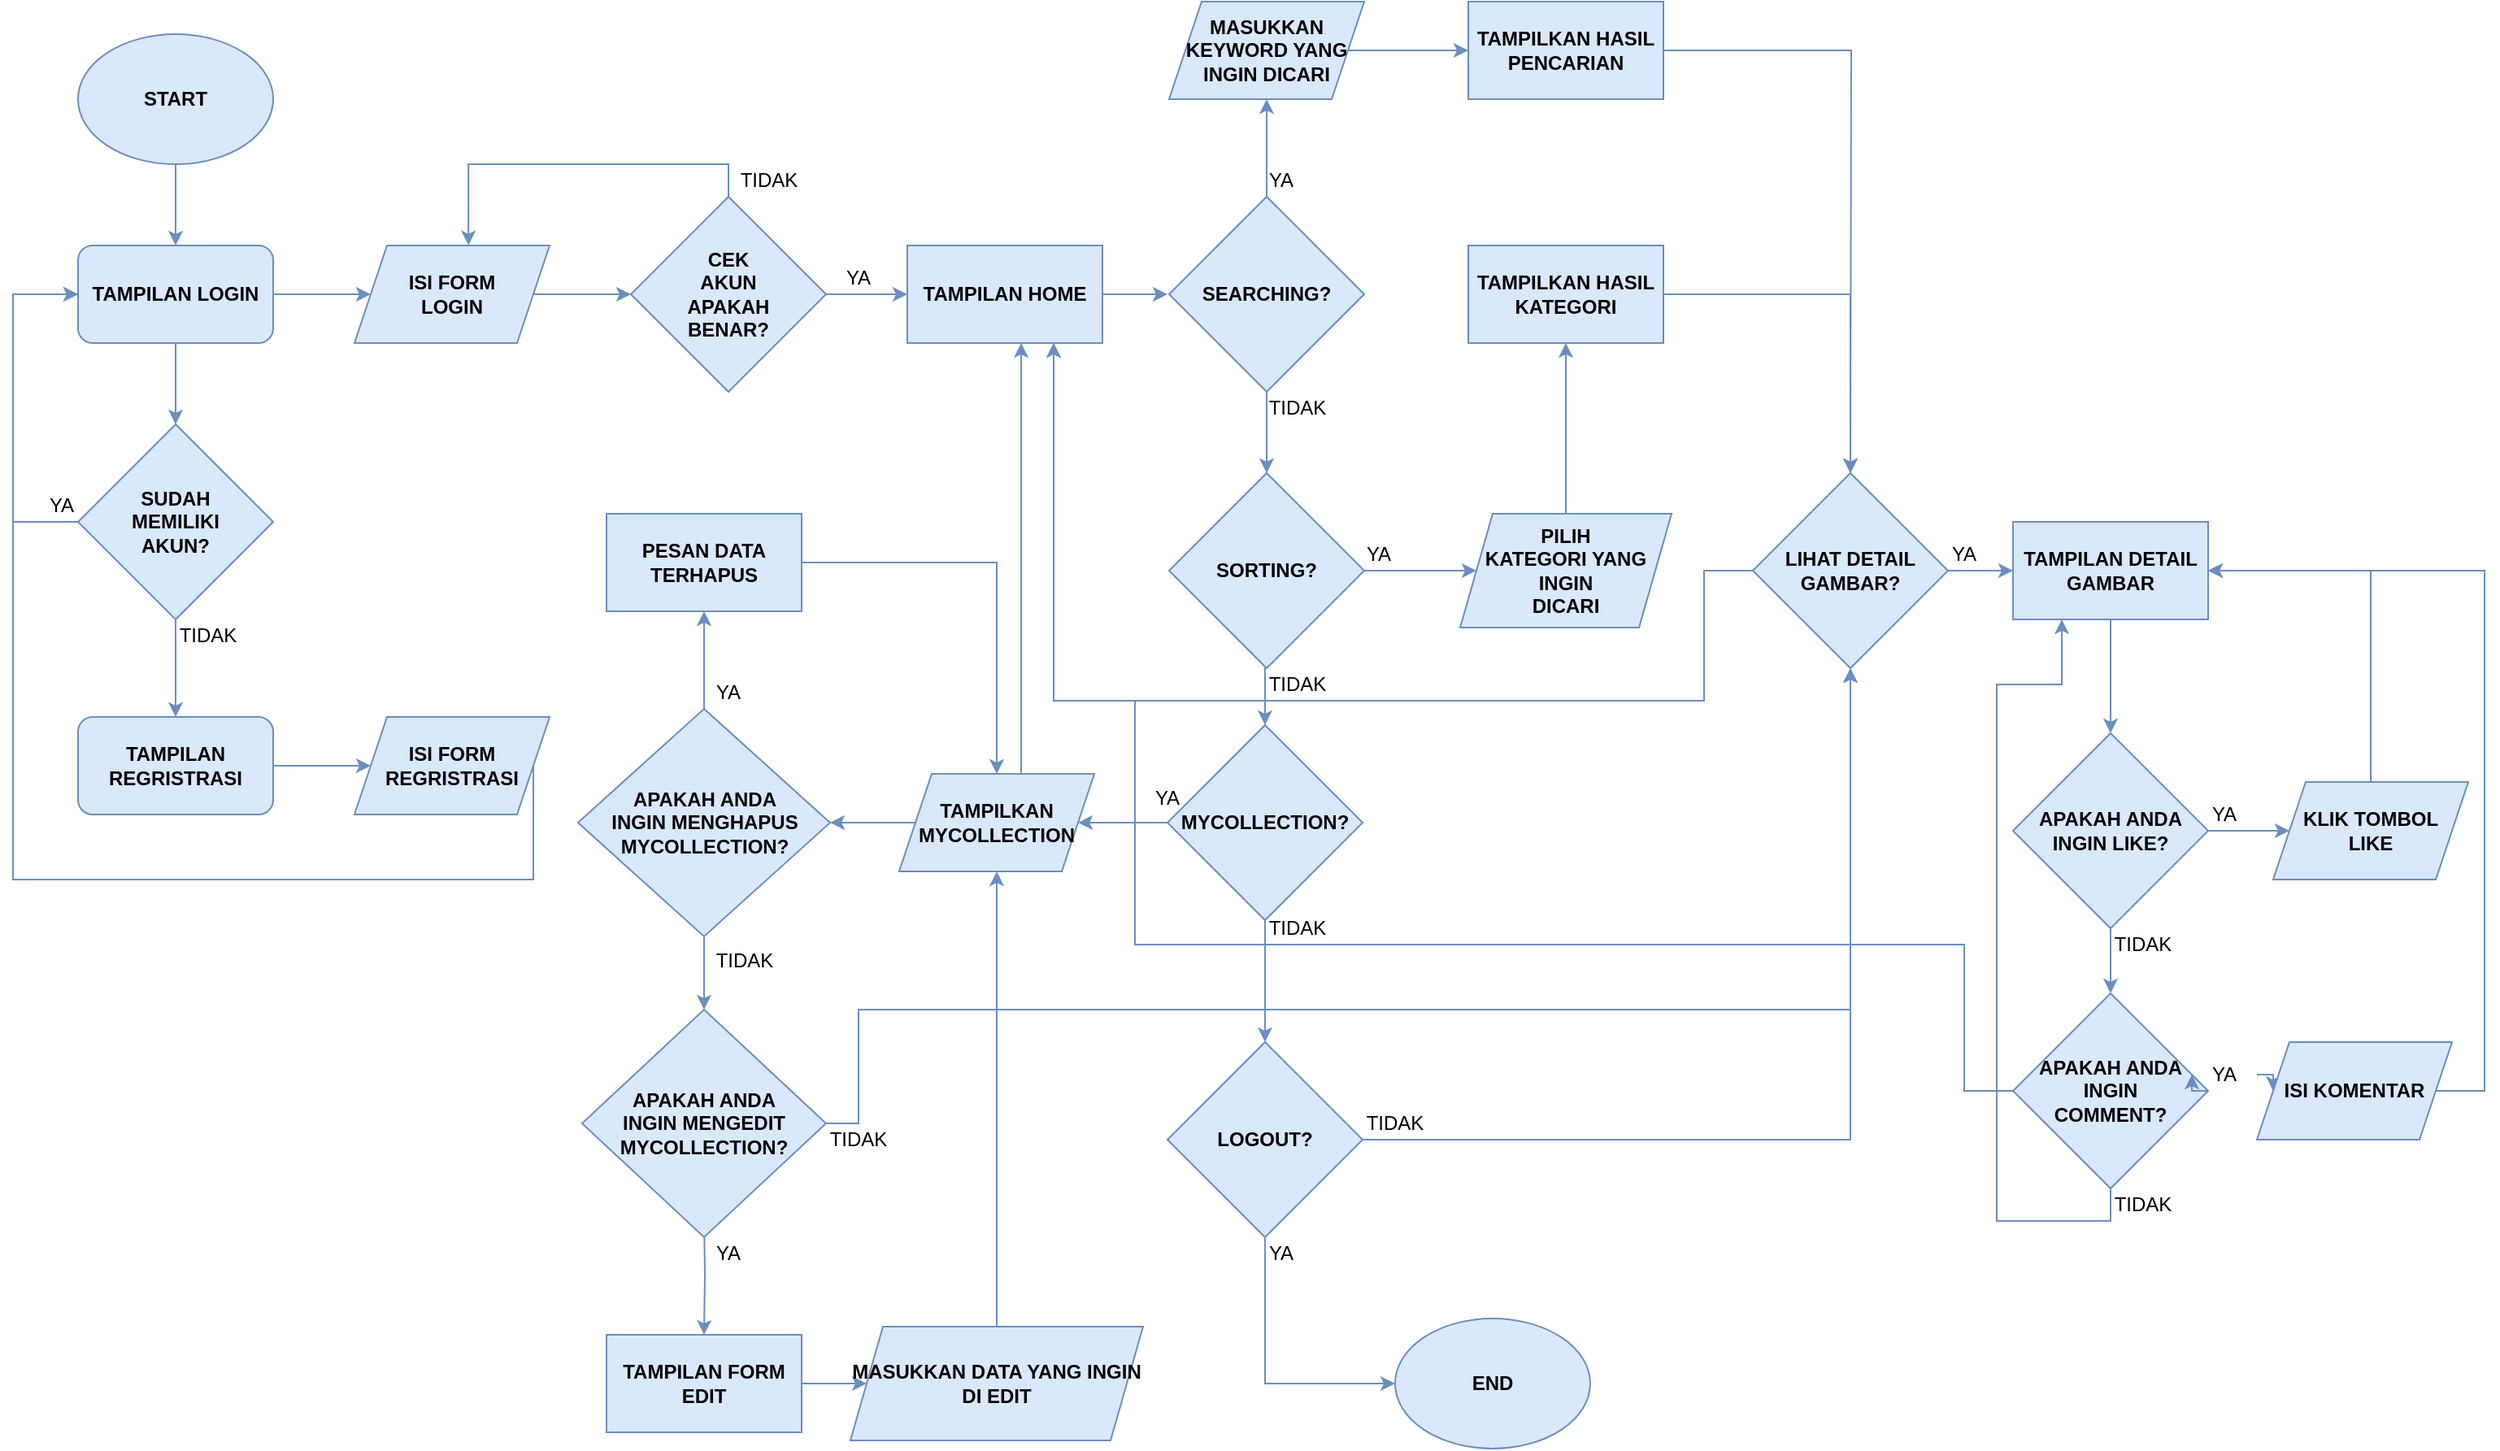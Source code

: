 <mxfile version="13.9.9" type="device"><diagram id="C5RBs43oDa-KdzZeNtuy" name="Page-1"><mxGraphModel dx="1093" dy="1205" grid="1" gridSize="10" guides="1" tooltips="1" connect="1" arrows="1" fold="1" page="1" pageScale="1" pageWidth="827" pageHeight="1169" math="0" shadow="0"><root><mxCell id="WIyWlLk6GJQsqaUBKTNV-0"/><mxCell id="WIyWlLk6GJQsqaUBKTNV-1" parent="WIyWlLk6GJQsqaUBKTNV-0"/><mxCell id="cd82wertYRoma0c0tQgj-6" style="edgeStyle=orthogonalEdgeStyle;rounded=0;orthogonalLoop=1;jettySize=auto;html=1;exitX=0.5;exitY=1;exitDx=0;exitDy=0;entryX=0.5;entryY=0;entryDx=0;entryDy=0;fillColor=#dae8fc;strokeColor=#6c8ebf;" edge="1" parent="WIyWlLk6GJQsqaUBKTNV-1" source="cd82wertYRoma0c0tQgj-0" target="cd82wertYRoma0c0tQgj-1"><mxGeometry relative="1" as="geometry"/></mxCell><mxCell id="cd82wertYRoma0c0tQgj-0" value="&lt;b&gt;&lt;font style=&quot;font-size: 12px&quot;&gt;START&lt;/font&gt;&lt;/b&gt;" style="ellipse;whiteSpace=wrap;html=1;fillColor=#dae8fc;strokeColor=#6c8ebf;" vertex="1" parent="WIyWlLk6GJQsqaUBKTNV-1"><mxGeometry x="940" y="130" width="120" height="80" as="geometry"/></mxCell><mxCell id="cd82wertYRoma0c0tQgj-7" style="edgeStyle=orthogonalEdgeStyle;rounded=0;orthogonalLoop=1;jettySize=auto;html=1;exitX=1;exitY=0.5;exitDx=0;exitDy=0;entryX=0;entryY=0.5;entryDx=0;entryDy=0;fillColor=#dae8fc;strokeColor=#6c8ebf;" edge="1" parent="WIyWlLk6GJQsqaUBKTNV-1" source="cd82wertYRoma0c0tQgj-1" target="cd82wertYRoma0c0tQgj-4"><mxGeometry relative="1" as="geometry"/></mxCell><mxCell id="cd82wertYRoma0c0tQgj-8" style="edgeStyle=orthogonalEdgeStyle;rounded=0;orthogonalLoop=1;jettySize=auto;html=1;exitX=0.5;exitY=1;exitDx=0;exitDy=0;entryX=0.5;entryY=0;entryDx=0;entryDy=0;fillColor=#dae8fc;strokeColor=#6c8ebf;" edge="1" parent="WIyWlLk6GJQsqaUBKTNV-1" source="cd82wertYRoma0c0tQgj-1" target="cd82wertYRoma0c0tQgj-2"><mxGeometry relative="1" as="geometry"/></mxCell><mxCell id="cd82wertYRoma0c0tQgj-1" value="&lt;font style=&quot;font-size: 12px&quot;&gt;&lt;b&gt;TAMPILAN LOGIN&lt;/b&gt;&lt;/font&gt;" style="rounded=1;whiteSpace=wrap;html=1;fillColor=#dae8fc;strokeColor=#6c8ebf;" vertex="1" parent="WIyWlLk6GJQsqaUBKTNV-1"><mxGeometry x="940" y="260" width="120" height="60" as="geometry"/></mxCell><mxCell id="cd82wertYRoma0c0tQgj-10" style="edgeStyle=orthogonalEdgeStyle;rounded=0;orthogonalLoop=1;jettySize=auto;html=1;exitX=0.5;exitY=1;exitDx=0;exitDy=0;entryX=0.5;entryY=0;entryDx=0;entryDy=0;fillColor=#dae8fc;strokeColor=#6c8ebf;" edge="1" parent="WIyWlLk6GJQsqaUBKTNV-1" source="cd82wertYRoma0c0tQgj-2" target="cd82wertYRoma0c0tQgj-3"><mxGeometry relative="1" as="geometry"/></mxCell><mxCell id="cd82wertYRoma0c0tQgj-78" style="edgeStyle=orthogonalEdgeStyle;rounded=0;orthogonalLoop=1;jettySize=auto;html=1;exitX=0;exitY=0.5;exitDx=0;exitDy=0;entryX=0;entryY=0.5;entryDx=0;entryDy=0;fillColor=#dae8fc;strokeColor=#6c8ebf;" edge="1" parent="WIyWlLk6GJQsqaUBKTNV-1" source="cd82wertYRoma0c0tQgj-2" target="cd82wertYRoma0c0tQgj-1"><mxGeometry relative="1" as="geometry"><Array as="points"><mxPoint x="900" y="430"/><mxPoint x="900" y="290"/></Array></mxGeometry></mxCell><mxCell id="cd82wertYRoma0c0tQgj-2" value="&lt;b&gt;&lt;font style=&quot;font-size: 12px&quot;&gt;SUDAH&lt;br&gt;MEMILIKI&lt;br&gt;AKUN?&lt;/font&gt;&lt;/b&gt;" style="rhombus;whiteSpace=wrap;html=1;fillColor=#dae8fc;strokeColor=#6c8ebf;" vertex="1" parent="WIyWlLk6GJQsqaUBKTNV-1"><mxGeometry x="940" y="370" width="120" height="120" as="geometry"/></mxCell><mxCell id="cd82wertYRoma0c0tQgj-12" style="edgeStyle=orthogonalEdgeStyle;rounded=0;orthogonalLoop=1;jettySize=auto;html=1;exitX=1;exitY=0.5;exitDx=0;exitDy=0;entryX=0;entryY=0.5;entryDx=0;entryDy=0;fillColor=#dae8fc;strokeColor=#6c8ebf;" edge="1" parent="WIyWlLk6GJQsqaUBKTNV-1" source="cd82wertYRoma0c0tQgj-3" target="cd82wertYRoma0c0tQgj-5"><mxGeometry relative="1" as="geometry"/></mxCell><mxCell id="cd82wertYRoma0c0tQgj-3" value="&lt;b&gt;TAMPILAN REGRISTRASI&lt;/b&gt;" style="rounded=1;whiteSpace=wrap;html=1;fillColor=#dae8fc;strokeColor=#6c8ebf;" vertex="1" parent="WIyWlLk6GJQsqaUBKTNV-1"><mxGeometry x="940" y="550" width="120" height="60" as="geometry"/></mxCell><mxCell id="cd82wertYRoma0c0tQgj-19" style="edgeStyle=orthogonalEdgeStyle;rounded=0;orthogonalLoop=1;jettySize=auto;html=1;exitX=1;exitY=0.5;exitDx=0;exitDy=0;entryX=0;entryY=0.5;entryDx=0;entryDy=0;fillColor=#dae8fc;strokeColor=#6c8ebf;" edge="1" parent="WIyWlLk6GJQsqaUBKTNV-1" source="cd82wertYRoma0c0tQgj-4" target="cd82wertYRoma0c0tQgj-18"><mxGeometry relative="1" as="geometry"/></mxCell><mxCell id="cd82wertYRoma0c0tQgj-4" value="&lt;b&gt;ISI FORM &lt;br&gt;LOGIN&lt;/b&gt;" style="shape=parallelogram;perimeter=parallelogramPerimeter;whiteSpace=wrap;html=1;fixedSize=1;fillColor=#dae8fc;strokeColor=#6c8ebf;" vertex="1" parent="WIyWlLk6GJQsqaUBKTNV-1"><mxGeometry x="1110" y="260" width="120" height="60" as="geometry"/></mxCell><mxCell id="cd82wertYRoma0c0tQgj-79" style="edgeStyle=orthogonalEdgeStyle;rounded=0;orthogonalLoop=1;jettySize=auto;html=1;exitX=1;exitY=0.5;exitDx=0;exitDy=0;entryX=0;entryY=0.5;entryDx=0;entryDy=0;fillColor=#dae8fc;strokeColor=#6c8ebf;" edge="1" parent="WIyWlLk6GJQsqaUBKTNV-1" source="cd82wertYRoma0c0tQgj-5" target="cd82wertYRoma0c0tQgj-1"><mxGeometry relative="1" as="geometry"><Array as="points"><mxPoint x="1220" y="650"/><mxPoint x="900" y="650"/><mxPoint x="900" y="290"/></Array></mxGeometry></mxCell><mxCell id="cd82wertYRoma0c0tQgj-5" value="&lt;b&gt;ISI FORM &lt;br&gt;REGRISTRASI&lt;br&gt;&lt;/b&gt;" style="shape=parallelogram;perimeter=parallelogramPerimeter;whiteSpace=wrap;html=1;fixedSize=1;fillColor=#dae8fc;strokeColor=#6c8ebf;" vertex="1" parent="WIyWlLk6GJQsqaUBKTNV-1"><mxGeometry x="1110" y="550" width="120" height="60" as="geometry"/></mxCell><mxCell id="cd82wertYRoma0c0tQgj-20" style="edgeStyle=orthogonalEdgeStyle;rounded=0;orthogonalLoop=1;jettySize=auto;html=1;exitX=0.5;exitY=0;exitDx=0;exitDy=0;entryX=0.584;entryY=-0.003;entryDx=0;entryDy=0;entryPerimeter=0;fillColor=#dae8fc;strokeColor=#6c8ebf;" edge="1" parent="WIyWlLk6GJQsqaUBKTNV-1" source="cd82wertYRoma0c0tQgj-18" target="cd82wertYRoma0c0tQgj-4"><mxGeometry relative="1" as="geometry"/></mxCell><mxCell id="cd82wertYRoma0c0tQgj-48" style="edgeStyle=orthogonalEdgeStyle;rounded=0;orthogonalLoop=1;jettySize=auto;html=1;exitX=1;exitY=0.5;exitDx=0;exitDy=0;entryX=0;entryY=0.5;entryDx=0;entryDy=0;fillColor=#dae8fc;strokeColor=#6c8ebf;" edge="1" parent="WIyWlLk6GJQsqaUBKTNV-1" source="cd82wertYRoma0c0tQgj-18" target="cd82wertYRoma0c0tQgj-21"><mxGeometry relative="1" as="geometry"/></mxCell><mxCell id="cd82wertYRoma0c0tQgj-18" value="&lt;b&gt;CEK&lt;br&gt;AKUN&lt;br&gt;APAKAH&lt;br&gt;BENAR?&lt;/b&gt;" style="rhombus;whiteSpace=wrap;html=1;fillColor=#dae8fc;strokeColor=#6c8ebf;" vertex="1" parent="WIyWlLk6GJQsqaUBKTNV-1"><mxGeometry x="1280" y="230" width="120" height="120" as="geometry"/></mxCell><mxCell id="cd82wertYRoma0c0tQgj-52" style="edgeStyle=orthogonalEdgeStyle;rounded=0;orthogonalLoop=1;jettySize=auto;html=1;exitX=1;exitY=0.5;exitDx=0;exitDy=0;fillColor=#dae8fc;strokeColor=#6c8ebf;" edge="1" parent="WIyWlLk6GJQsqaUBKTNV-1" source="cd82wertYRoma0c0tQgj-21"><mxGeometry relative="1" as="geometry"><mxPoint x="1610" y="290" as="targetPoint"/></mxGeometry></mxCell><mxCell id="cd82wertYRoma0c0tQgj-21" value="&lt;b&gt;TAMPILAN HOME&lt;/b&gt;" style="rounded=0;whiteSpace=wrap;html=1;fillColor=#dae8fc;strokeColor=#6c8ebf;" vertex="1" parent="WIyWlLk6GJQsqaUBKTNV-1"><mxGeometry x="1450" y="260" width="120" height="60" as="geometry"/></mxCell><mxCell id="cd82wertYRoma0c0tQgj-121" style="edgeStyle=orthogonalEdgeStyle;rounded=0;orthogonalLoop=1;jettySize=auto;html=1;exitX=0;exitY=0.5;exitDx=0;exitDy=0;entryX=0.75;entryY=1;entryDx=0;entryDy=0;fillColor=#dae8fc;strokeColor=#6c8ebf;" edge="1" parent="WIyWlLk6GJQsqaUBKTNV-1" source="cd82wertYRoma0c0tQgj-25" target="cd82wertYRoma0c0tQgj-21"><mxGeometry relative="1" as="geometry"><Array as="points"><mxPoint x="1940" y="460"/><mxPoint x="1940" y="540"/><mxPoint x="1540" y="540"/></Array></mxGeometry></mxCell><mxCell id="cd82wertYRoma0c0tQgj-132" style="edgeStyle=orthogonalEdgeStyle;rounded=0;orthogonalLoop=1;jettySize=auto;html=1;exitX=1;exitY=0.5;exitDx=0;exitDy=0;entryX=0;entryY=0.5;entryDx=0;entryDy=0;fillColor=#dae8fc;strokeColor=#6c8ebf;" edge="1" parent="WIyWlLk6GJQsqaUBKTNV-1" source="cd82wertYRoma0c0tQgj-25" target="cd82wertYRoma0c0tQgj-131"><mxGeometry relative="1" as="geometry"/></mxCell><mxCell id="cd82wertYRoma0c0tQgj-25" value="&lt;b&gt;LIHAT DETAIL GAMBAR?&lt;/b&gt;" style="rhombus;whiteSpace=wrap;html=1;fillColor=#dae8fc;strokeColor=#6c8ebf;" vertex="1" parent="WIyWlLk6GJQsqaUBKTNV-1"><mxGeometry x="1970" y="400" width="120" height="120" as="geometry"/></mxCell><mxCell id="cd82wertYRoma0c0tQgj-38" style="edgeStyle=orthogonalEdgeStyle;rounded=0;orthogonalLoop=1;jettySize=auto;html=1;exitX=0.5;exitY=0;exitDx=0;exitDy=0;entryX=0.5;entryY=1;entryDx=0;entryDy=0;fillColor=#dae8fc;strokeColor=#6c8ebf;" edge="1" parent="WIyWlLk6GJQsqaUBKTNV-1" source="cd82wertYRoma0c0tQgj-28" target="cd82wertYRoma0c0tQgj-37"><mxGeometry relative="1" as="geometry"/></mxCell><mxCell id="cd82wertYRoma0c0tQgj-42" style="edgeStyle=orthogonalEdgeStyle;rounded=0;orthogonalLoop=1;jettySize=auto;html=1;exitX=0.5;exitY=1;exitDx=0;exitDy=0;entryX=0.5;entryY=0;entryDx=0;entryDy=0;fillColor=#dae8fc;strokeColor=#6c8ebf;" edge="1" parent="WIyWlLk6GJQsqaUBKTNV-1" source="cd82wertYRoma0c0tQgj-28" target="cd82wertYRoma0c0tQgj-29"><mxGeometry relative="1" as="geometry"/></mxCell><mxCell id="cd82wertYRoma0c0tQgj-28" value="&lt;b&gt;SEARCHING?&lt;/b&gt;" style="rhombus;whiteSpace=wrap;html=1;fillColor=#dae8fc;strokeColor=#6c8ebf;" vertex="1" parent="WIyWlLk6GJQsqaUBKTNV-1"><mxGeometry x="1611" y="230" width="120" height="120" as="geometry"/></mxCell><mxCell id="cd82wertYRoma0c0tQgj-45" style="edgeStyle=orthogonalEdgeStyle;rounded=0;orthogonalLoop=1;jettySize=auto;html=1;exitX=1;exitY=0.5;exitDx=0;exitDy=0;entryX=0;entryY=0.5;entryDx=0;entryDy=0;fillColor=#dae8fc;strokeColor=#6c8ebf;" edge="1" parent="WIyWlLk6GJQsqaUBKTNV-1" source="cd82wertYRoma0c0tQgj-29" target="cd82wertYRoma0c0tQgj-43"><mxGeometry relative="1" as="geometry"/></mxCell><mxCell id="cd82wertYRoma0c0tQgj-110" style="edgeStyle=orthogonalEdgeStyle;rounded=0;orthogonalLoop=1;jettySize=auto;html=1;exitX=0.5;exitY=1;exitDx=0;exitDy=0;entryX=0.5;entryY=0;entryDx=0;entryDy=0;fillColor=#dae8fc;strokeColor=#6c8ebf;" edge="1" parent="WIyWlLk6GJQsqaUBKTNV-1" source="cd82wertYRoma0c0tQgj-29" target="cd82wertYRoma0c0tQgj-32"><mxGeometry relative="1" as="geometry"/></mxCell><mxCell id="cd82wertYRoma0c0tQgj-29" value="&lt;b&gt;SORTING?&lt;br&gt;&lt;/b&gt;" style="rhombus;whiteSpace=wrap;html=1;fillColor=#dae8fc;strokeColor=#6c8ebf;" vertex="1" parent="WIyWlLk6GJQsqaUBKTNV-1"><mxGeometry x="1611" y="400" width="120" height="120" as="geometry"/></mxCell><mxCell id="cd82wertYRoma0c0tQgj-111" style="edgeStyle=orthogonalEdgeStyle;rounded=0;orthogonalLoop=1;jettySize=auto;html=1;exitX=0;exitY=0.5;exitDx=0;exitDy=0;entryX=1;entryY=0.5;entryDx=0;entryDy=0;fillColor=#dae8fc;strokeColor=#6c8ebf;" edge="1" parent="WIyWlLk6GJQsqaUBKTNV-1" source="cd82wertYRoma0c0tQgj-32" target="cd82wertYRoma0c0tQgj-55"><mxGeometry relative="1" as="geometry"/></mxCell><mxCell id="cd82wertYRoma0c0tQgj-112" style="edgeStyle=orthogonalEdgeStyle;rounded=0;orthogonalLoop=1;jettySize=auto;html=1;exitX=0.5;exitY=1;exitDx=0;exitDy=0;entryX=0.5;entryY=0;entryDx=0;entryDy=0;fillColor=#dae8fc;strokeColor=#6c8ebf;" edge="1" parent="WIyWlLk6GJQsqaUBKTNV-1" source="cd82wertYRoma0c0tQgj-32" target="cd82wertYRoma0c0tQgj-34"><mxGeometry relative="1" as="geometry"/></mxCell><mxCell id="cd82wertYRoma0c0tQgj-32" value="&lt;b&gt;MYCOLLECTION?&lt;br&gt;&lt;/b&gt;" style="rhombus;whiteSpace=wrap;html=1;fillColor=#dae8fc;strokeColor=#6c8ebf;" vertex="1" parent="WIyWlLk6GJQsqaUBKTNV-1"><mxGeometry x="1610" y="555" width="120" height="120" as="geometry"/></mxCell><mxCell id="cd82wertYRoma0c0tQgj-116" style="edgeStyle=orthogonalEdgeStyle;rounded=0;orthogonalLoop=1;jettySize=auto;html=1;exitX=1;exitY=0.5;exitDx=0;exitDy=0;fillColor=#dae8fc;strokeColor=#6c8ebf;" edge="1" parent="WIyWlLk6GJQsqaUBKTNV-1" source="cd82wertYRoma0c0tQgj-34"><mxGeometry relative="1" as="geometry"><mxPoint x="2030.0" y="520" as="targetPoint"/><Array as="points"><mxPoint x="2030.0" y="810"/></Array></mxGeometry></mxCell><mxCell id="cd82wertYRoma0c0tQgj-147" style="edgeStyle=orthogonalEdgeStyle;rounded=0;orthogonalLoop=1;jettySize=auto;html=1;exitX=0.5;exitY=1;exitDx=0;exitDy=0;entryX=0;entryY=0.5;entryDx=0;entryDy=0;fillColor=#dae8fc;strokeColor=#6c8ebf;" edge="1" parent="WIyWlLk6GJQsqaUBKTNV-1" source="cd82wertYRoma0c0tQgj-34" target="cd82wertYRoma0c0tQgj-145"><mxGeometry relative="1" as="geometry"/></mxCell><mxCell id="cd82wertYRoma0c0tQgj-34" value="&lt;b&gt;LOGOUT?&lt;br&gt;&lt;/b&gt;" style="rhombus;whiteSpace=wrap;html=1;fillColor=#dae8fc;strokeColor=#6c8ebf;" vertex="1" parent="WIyWlLk6GJQsqaUBKTNV-1"><mxGeometry x="1610" y="750" width="120" height="120" as="geometry"/></mxCell><mxCell id="cd82wertYRoma0c0tQgj-80" style="edgeStyle=orthogonalEdgeStyle;rounded=0;orthogonalLoop=1;jettySize=auto;html=1;exitX=1;exitY=0.5;exitDx=0;exitDy=0;entryX=0;entryY=0.5;entryDx=0;entryDy=0;fillColor=#dae8fc;strokeColor=#6c8ebf;" edge="1" parent="WIyWlLk6GJQsqaUBKTNV-1" source="cd82wertYRoma0c0tQgj-37" target="cd82wertYRoma0c0tQgj-72"><mxGeometry relative="1" as="geometry"/></mxCell><mxCell id="cd82wertYRoma0c0tQgj-37" value="&lt;b&gt;MASUKKAN KEYWORD YANG INGIN DICARI&lt;br&gt;&lt;/b&gt;" style="shape=parallelogram;perimeter=parallelogramPerimeter;whiteSpace=wrap;html=1;fixedSize=1;fillColor=#dae8fc;strokeColor=#6c8ebf;" vertex="1" parent="WIyWlLk6GJQsqaUBKTNV-1"><mxGeometry x="1611" y="110" width="120" height="60" as="geometry"/></mxCell><mxCell id="cd82wertYRoma0c0tQgj-81" style="edgeStyle=orthogonalEdgeStyle;rounded=0;orthogonalLoop=1;jettySize=auto;html=1;exitX=0.5;exitY=0;exitDx=0;exitDy=0;entryX=0.5;entryY=1;entryDx=0;entryDy=0;fillColor=#dae8fc;strokeColor=#6c8ebf;" edge="1" parent="WIyWlLk6GJQsqaUBKTNV-1" source="cd82wertYRoma0c0tQgj-43" target="cd82wertYRoma0c0tQgj-70"><mxGeometry relative="1" as="geometry"/></mxCell><mxCell id="cd82wertYRoma0c0tQgj-43" value="&lt;b&gt;PILIH&lt;br&gt;KATEGORI YANG INGIN&lt;br&gt;DICARI&lt;br&gt;&lt;/b&gt;" style="shape=parallelogram;perimeter=parallelogramPerimeter;whiteSpace=wrap;html=1;fixedSize=1;fillColor=#dae8fc;strokeColor=#6c8ebf;" vertex="1" parent="WIyWlLk6GJQsqaUBKTNV-1"><mxGeometry x="1790" y="425" width="130" height="70" as="geometry"/></mxCell><mxCell id="cd82wertYRoma0c0tQgj-106" style="edgeStyle=orthogonalEdgeStyle;rounded=0;orthogonalLoop=1;jettySize=auto;html=1;exitX=0;exitY=0.5;exitDx=0;exitDy=0;entryX=1;entryY=0.5;entryDx=0;entryDy=0;fillColor=#dae8fc;strokeColor=#6c8ebf;" edge="1" parent="WIyWlLk6GJQsqaUBKTNV-1" source="cd82wertYRoma0c0tQgj-55" target="cd82wertYRoma0c0tQgj-64"><mxGeometry relative="1" as="geometry"><mxPoint x="1410" y="605" as="targetPoint"/><Array as="points"/></mxGeometry></mxCell><mxCell id="cd82wertYRoma0c0tQgj-120" style="edgeStyle=orthogonalEdgeStyle;rounded=0;orthogonalLoop=1;jettySize=auto;html=1;exitX=0.75;exitY=0;exitDx=0;exitDy=0;fillColor=#dae8fc;strokeColor=#6c8ebf;" edge="1" parent="WIyWlLk6GJQsqaUBKTNV-1" source="cd82wertYRoma0c0tQgj-55"><mxGeometry relative="1" as="geometry"><mxPoint x="1520" y="320" as="targetPoint"/><Array as="points"><mxPoint x="1520" y="585"/><mxPoint x="1520" y="320"/></Array></mxGeometry></mxCell><mxCell id="cd82wertYRoma0c0tQgj-55" value="&lt;b&gt;TAMPILKAN&lt;br&gt;MYCOLLECTION&lt;br&gt;&lt;/b&gt;" style="shape=parallelogram;perimeter=parallelogramPerimeter;whiteSpace=wrap;html=1;fixedSize=1;fillColor=#dae8fc;strokeColor=#6c8ebf;" vertex="1" parent="WIyWlLk6GJQsqaUBKTNV-1"><mxGeometry x="1445" y="585" width="120" height="60" as="geometry"/></mxCell><mxCell id="cd82wertYRoma0c0tQgj-107" style="edgeStyle=orthogonalEdgeStyle;rounded=0;orthogonalLoop=1;jettySize=auto;html=1;exitX=0.5;exitY=0;exitDx=0;exitDy=0;entryX=0.5;entryY=1;entryDx=0;entryDy=0;fillColor=#dae8fc;strokeColor=#6c8ebf;" edge="1" parent="WIyWlLk6GJQsqaUBKTNV-1" source="cd82wertYRoma0c0tQgj-64" target="cd82wertYRoma0c0tQgj-66"><mxGeometry relative="1" as="geometry"><mxPoint x="1327.5" y="530" as="sourcePoint"/></mxGeometry></mxCell><mxCell id="cd82wertYRoma0c0tQgj-109" style="edgeStyle=orthogonalEdgeStyle;rounded=0;orthogonalLoop=1;jettySize=auto;html=1;exitX=0.5;exitY=1;exitDx=0;exitDy=0;entryX=0.5;entryY=0;entryDx=0;entryDy=0;fillColor=#dae8fc;strokeColor=#6c8ebf;" edge="1" parent="WIyWlLk6GJQsqaUBKTNV-1" source="cd82wertYRoma0c0tQgj-64" target="cd82wertYRoma0c0tQgj-65"><mxGeometry relative="1" as="geometry"/></mxCell><mxCell id="cd82wertYRoma0c0tQgj-64" value="&lt;b&gt;APAKAH ANDA&lt;br&gt;INGIN MENGHAPUS MYCOLLECTION?&lt;br&gt;&lt;/b&gt;" style="rhombus;whiteSpace=wrap;html=1;fillColor=#dae8fc;strokeColor=#6c8ebf;" vertex="1" parent="WIyWlLk6GJQsqaUBKTNV-1"><mxGeometry x="1247.5" y="545" width="155" height="140" as="geometry"/></mxCell><mxCell id="cd82wertYRoma0c0tQgj-103" style="edgeStyle=orthogonalEdgeStyle;rounded=0;orthogonalLoop=1;jettySize=auto;html=1;exitX=0.5;exitY=1;exitDx=0;exitDy=0;entryX=0.5;entryY=0;entryDx=0;entryDy=0;fillColor=#dae8fc;strokeColor=#6c8ebf;" edge="1" parent="WIyWlLk6GJQsqaUBKTNV-1" target="cd82wertYRoma0c0tQgj-67"><mxGeometry relative="1" as="geometry"><mxPoint x="1325" y="855" as="sourcePoint"/></mxGeometry></mxCell><mxCell id="cd82wertYRoma0c0tQgj-115" style="edgeStyle=orthogonalEdgeStyle;rounded=0;orthogonalLoop=1;jettySize=auto;html=1;exitX=1;exitY=0.5;exitDx=0;exitDy=0;entryX=0.5;entryY=1;entryDx=0;entryDy=0;fillColor=#dae8fc;strokeColor=#6c8ebf;" edge="1" parent="WIyWlLk6GJQsqaUBKTNV-1" source="cd82wertYRoma0c0tQgj-65" target="cd82wertYRoma0c0tQgj-25"><mxGeometry relative="1" as="geometry"><Array as="points"><mxPoint x="1420" y="800"/><mxPoint x="1420" y="730"/><mxPoint x="2030.0" y="730"/></Array></mxGeometry></mxCell><mxCell id="cd82wertYRoma0c0tQgj-65" value="&lt;b&gt;APAKAH ANDA&lt;br&gt;INGIN MENGEDIT MYCOLLECTION?&lt;br&gt;&lt;/b&gt;" style="rhombus;whiteSpace=wrap;html=1;fillColor=#dae8fc;strokeColor=#6c8ebf;" vertex="1" parent="WIyWlLk6GJQsqaUBKTNV-1"><mxGeometry x="1250" y="730" width="150" height="140" as="geometry"/></mxCell><mxCell id="cd82wertYRoma0c0tQgj-108" style="edgeStyle=orthogonalEdgeStyle;rounded=0;orthogonalLoop=1;jettySize=auto;html=1;exitX=1;exitY=0.5;exitDx=0;exitDy=0;entryX=0.5;entryY=0;entryDx=0;entryDy=0;fillColor=#dae8fc;strokeColor=#6c8ebf;" edge="1" parent="WIyWlLk6GJQsqaUBKTNV-1" source="cd82wertYRoma0c0tQgj-66" target="cd82wertYRoma0c0tQgj-55"><mxGeometry relative="1" as="geometry"/></mxCell><mxCell id="cd82wertYRoma0c0tQgj-66" value="&lt;b&gt;PESAN DATA TERHAPUS&lt;/b&gt;" style="rounded=0;whiteSpace=wrap;html=1;fillColor=#dae8fc;strokeColor=#6c8ebf;" vertex="1" parent="WIyWlLk6GJQsqaUBKTNV-1"><mxGeometry x="1265" y="425" width="120" height="60" as="geometry"/></mxCell><mxCell id="cd82wertYRoma0c0tQgj-104" style="edgeStyle=orthogonalEdgeStyle;rounded=0;orthogonalLoop=1;jettySize=auto;html=1;exitX=1;exitY=0.5;exitDx=0;exitDy=0;entryX=0;entryY=0.5;entryDx=0;entryDy=0;fillColor=#dae8fc;strokeColor=#6c8ebf;" edge="1" parent="WIyWlLk6GJQsqaUBKTNV-1" source="cd82wertYRoma0c0tQgj-67" target="cd82wertYRoma0c0tQgj-69"><mxGeometry relative="1" as="geometry"/></mxCell><mxCell id="cd82wertYRoma0c0tQgj-67" value="&lt;b&gt;TAMPILAN FORM EDIT&lt;/b&gt;" style="rounded=0;whiteSpace=wrap;html=1;fillColor=#dae8fc;strokeColor=#6c8ebf;" vertex="1" parent="WIyWlLk6GJQsqaUBKTNV-1"><mxGeometry x="1265" y="930" width="120" height="60" as="geometry"/></mxCell><mxCell id="cd82wertYRoma0c0tQgj-105" style="edgeStyle=orthogonalEdgeStyle;rounded=0;orthogonalLoop=1;jettySize=auto;html=1;exitX=0.5;exitY=0;exitDx=0;exitDy=0;entryX=0.5;entryY=1;entryDx=0;entryDy=0;fillColor=#dae8fc;strokeColor=#6c8ebf;" edge="1" parent="WIyWlLk6GJQsqaUBKTNV-1" source="cd82wertYRoma0c0tQgj-69" target="cd82wertYRoma0c0tQgj-55"><mxGeometry relative="1" as="geometry"/></mxCell><mxCell id="cd82wertYRoma0c0tQgj-69" value="&lt;b&gt;MASUKKAN DATA YANG INGIN DI EDIT&lt;/b&gt;" style="shape=parallelogram;perimeter=parallelogramPerimeter;whiteSpace=wrap;html=1;fixedSize=1;fillColor=#dae8fc;strokeColor=#6c8ebf;" vertex="1" parent="WIyWlLk6GJQsqaUBKTNV-1"><mxGeometry x="1415" y="925" width="180" height="70" as="geometry"/></mxCell><mxCell id="cd82wertYRoma0c0tQgj-98" style="edgeStyle=orthogonalEdgeStyle;rounded=0;orthogonalLoop=1;jettySize=auto;html=1;exitX=1;exitY=0.5;exitDx=0;exitDy=0;entryX=0.5;entryY=0;entryDx=0;entryDy=0;fillColor=#dae8fc;strokeColor=#6c8ebf;" edge="1" parent="WIyWlLk6GJQsqaUBKTNV-1" source="cd82wertYRoma0c0tQgj-70" target="cd82wertYRoma0c0tQgj-25"><mxGeometry relative="1" as="geometry"/></mxCell><mxCell id="cd82wertYRoma0c0tQgj-70" value="&lt;b&gt;TAMPILKAN HASIL KATEGORI&lt;/b&gt;" style="rounded=0;whiteSpace=wrap;html=1;fillColor=#dae8fc;strokeColor=#6c8ebf;" vertex="1" parent="WIyWlLk6GJQsqaUBKTNV-1"><mxGeometry x="1795" y="260" width="120" height="60" as="geometry"/></mxCell><mxCell id="cd82wertYRoma0c0tQgj-99" style="edgeStyle=orthogonalEdgeStyle;rounded=0;orthogonalLoop=1;jettySize=auto;html=1;exitX=1;exitY=0.5;exitDx=0;exitDy=0;fillColor=#dae8fc;strokeColor=#6c8ebf;" edge="1" parent="WIyWlLk6GJQsqaUBKTNV-1" source="cd82wertYRoma0c0tQgj-72"><mxGeometry relative="1" as="geometry"><mxPoint x="2030.0" y="400" as="targetPoint"/></mxGeometry></mxCell><mxCell id="cd82wertYRoma0c0tQgj-72" value="&lt;b&gt;TAMPILKAN HASIL PENCARIAN&lt;/b&gt;" style="rounded=0;whiteSpace=wrap;html=1;fillColor=#dae8fc;strokeColor=#6c8ebf;" vertex="1" parent="WIyWlLk6GJQsqaUBKTNV-1"><mxGeometry x="1795" y="110" width="120" height="60" as="geometry"/></mxCell><mxCell id="cd82wertYRoma0c0tQgj-74" value="TIDAK" style="text;html=1;align=center;verticalAlign=middle;whiteSpace=wrap;rounded=0;" vertex="1" parent="WIyWlLk6GJQsqaUBKTNV-1"><mxGeometry x="1670" y="350" width="40" height="20" as="geometry"/></mxCell><mxCell id="cd82wertYRoma0c0tQgj-97" style="edgeStyle=orthogonalEdgeStyle;rounded=0;orthogonalLoop=1;jettySize=auto;html=1;exitX=0.5;exitY=1;exitDx=0;exitDy=0;fillColor=#dae8fc;strokeColor=#6c8ebf;" edge="1" parent="WIyWlLk6GJQsqaUBKTNV-1"><mxGeometry relative="1" as="geometry"><mxPoint x="1325" y="855" as="sourcePoint"/><mxPoint x="1325" y="855" as="targetPoint"/></mxGeometry></mxCell><mxCell id="cd82wertYRoma0c0tQgj-137" style="edgeStyle=orthogonalEdgeStyle;rounded=0;orthogonalLoop=1;jettySize=auto;html=1;exitX=1;exitY=0.5;exitDx=0;exitDy=0;entryX=0;entryY=0.5;entryDx=0;entryDy=0;fillColor=#dae8fc;strokeColor=#6c8ebf;" edge="1" parent="WIyWlLk6GJQsqaUBKTNV-1" source="cd82wertYRoma0c0tQgj-169" target="cd82wertYRoma0c0tQgj-130"><mxGeometry relative="1" as="geometry"/></mxCell><mxCell id="cd82wertYRoma0c0tQgj-143" style="edgeStyle=orthogonalEdgeStyle;rounded=0;orthogonalLoop=1;jettySize=auto;html=1;exitX=0;exitY=0.5;exitDx=0;exitDy=0;entryX=0.75;entryY=1;entryDx=0;entryDy=0;fillColor=#dae8fc;strokeColor=#6c8ebf;" edge="1" parent="WIyWlLk6GJQsqaUBKTNV-1" source="cd82wertYRoma0c0tQgj-127" target="cd82wertYRoma0c0tQgj-21"><mxGeometry relative="1" as="geometry"><Array as="points"><mxPoint x="2100" y="780"/><mxPoint x="2100" y="690"/><mxPoint x="1590" y="690"/><mxPoint x="1590" y="540"/><mxPoint x="1540" y="540"/></Array></mxGeometry></mxCell><mxCell id="cd82wertYRoma0c0tQgj-167" style="edgeStyle=orthogonalEdgeStyle;rounded=0;orthogonalLoop=1;jettySize=auto;html=1;exitX=0.5;exitY=1;exitDx=0;exitDy=0;entryX=0.25;entryY=1;entryDx=0;entryDy=0;fillColor=#dae8fc;strokeColor=#6c8ebf;" edge="1" parent="WIyWlLk6GJQsqaUBKTNV-1" source="cd82wertYRoma0c0tQgj-127" target="cd82wertYRoma0c0tQgj-131"><mxGeometry relative="1" as="geometry"><Array as="points"><mxPoint x="2190" y="860"/><mxPoint x="2120" y="860"/><mxPoint x="2120" y="530"/><mxPoint x="2160" y="530"/></Array></mxGeometry></mxCell><mxCell id="cd82wertYRoma0c0tQgj-127" value="&lt;b&gt;APAKAH ANDA INGIN&lt;br&gt;COMMENT?&lt;/b&gt;" style="rhombus;whiteSpace=wrap;html=1;fillColor=#dae8fc;strokeColor=#6c8ebf;" vertex="1" parent="WIyWlLk6GJQsqaUBKTNV-1"><mxGeometry x="2130" y="720" width="120" height="120" as="geometry"/></mxCell><mxCell id="cd82wertYRoma0c0tQgj-138" style="edgeStyle=orthogonalEdgeStyle;rounded=0;orthogonalLoop=1;jettySize=auto;html=1;exitX=1;exitY=0.5;exitDx=0;exitDy=0;entryX=0;entryY=0.5;entryDx=0;entryDy=0;fillColor=#dae8fc;strokeColor=#6c8ebf;" edge="1" parent="WIyWlLk6GJQsqaUBKTNV-1" source="cd82wertYRoma0c0tQgj-128" target="cd82wertYRoma0c0tQgj-129"><mxGeometry relative="1" as="geometry"/></mxCell><mxCell id="cd82wertYRoma0c0tQgj-139" style="edgeStyle=orthogonalEdgeStyle;rounded=0;orthogonalLoop=1;jettySize=auto;html=1;exitX=0.5;exitY=1;exitDx=0;exitDy=0;entryX=0.5;entryY=0;entryDx=0;entryDy=0;fillColor=#dae8fc;strokeColor=#6c8ebf;" edge="1" parent="WIyWlLk6GJQsqaUBKTNV-1" source="cd82wertYRoma0c0tQgj-128" target="cd82wertYRoma0c0tQgj-127"><mxGeometry relative="1" as="geometry"/></mxCell><mxCell id="cd82wertYRoma0c0tQgj-128" value="&lt;b&gt;APAKAH ANDA INGIN LIKE?&lt;/b&gt;" style="rhombus;whiteSpace=wrap;html=1;fillColor=#dae8fc;strokeColor=#6c8ebf;" vertex="1" parent="WIyWlLk6GJQsqaUBKTNV-1"><mxGeometry x="2130" y="560" width="120" height="120" as="geometry"/></mxCell><mxCell id="cd82wertYRoma0c0tQgj-141" style="edgeStyle=orthogonalEdgeStyle;rounded=0;orthogonalLoop=1;jettySize=auto;html=1;exitX=0.5;exitY=0;exitDx=0;exitDy=0;entryX=1;entryY=0.5;entryDx=0;entryDy=0;fillColor=#dae8fc;strokeColor=#6c8ebf;" edge="1" parent="WIyWlLk6GJQsqaUBKTNV-1" source="cd82wertYRoma0c0tQgj-129" target="cd82wertYRoma0c0tQgj-131"><mxGeometry relative="1" as="geometry"/></mxCell><mxCell id="cd82wertYRoma0c0tQgj-129" value="&lt;b&gt;KLIK TOMBOL&lt;br&gt;LIKE&lt;/b&gt;" style="shape=parallelogram;perimeter=parallelogramPerimeter;whiteSpace=wrap;html=1;fixedSize=1;fillColor=#dae8fc;strokeColor=#6c8ebf;" vertex="1" parent="WIyWlLk6GJQsqaUBKTNV-1"><mxGeometry x="2290" y="590" width="120" height="60" as="geometry"/></mxCell><mxCell id="cd82wertYRoma0c0tQgj-142" style="edgeStyle=orthogonalEdgeStyle;rounded=0;orthogonalLoop=1;jettySize=auto;html=1;exitX=1;exitY=0.5;exitDx=0;exitDy=0;fillColor=#dae8fc;strokeColor=#6c8ebf;" edge="1" parent="WIyWlLk6GJQsqaUBKTNV-1" source="cd82wertYRoma0c0tQgj-130"><mxGeometry relative="1" as="geometry"><mxPoint x="2250" y="460" as="targetPoint"/><Array as="points"><mxPoint x="2420" y="780"/><mxPoint x="2420" y="460"/></Array></mxGeometry></mxCell><mxCell id="cd82wertYRoma0c0tQgj-130" value="&lt;b&gt;ISI KOMENTAR&lt;/b&gt;" style="shape=parallelogram;perimeter=parallelogramPerimeter;whiteSpace=wrap;html=1;fixedSize=1;fillColor=#dae8fc;strokeColor=#6c8ebf;" vertex="1" parent="WIyWlLk6GJQsqaUBKTNV-1"><mxGeometry x="2280" y="750" width="120" height="60" as="geometry"/></mxCell><mxCell id="cd82wertYRoma0c0tQgj-133" style="edgeStyle=orthogonalEdgeStyle;rounded=0;orthogonalLoop=1;jettySize=auto;html=1;exitX=0.5;exitY=1;exitDx=0;exitDy=0;entryX=0.5;entryY=0;entryDx=0;entryDy=0;fillColor=#dae8fc;strokeColor=#6c8ebf;" edge="1" parent="WIyWlLk6GJQsqaUBKTNV-1" source="cd82wertYRoma0c0tQgj-131" target="cd82wertYRoma0c0tQgj-128"><mxGeometry relative="1" as="geometry"/></mxCell><mxCell id="cd82wertYRoma0c0tQgj-131" value="&lt;b&gt;TAMPILAN DETAIL GAMBAR&lt;/b&gt;" style="rounded=0;whiteSpace=wrap;html=1;fillColor=#dae8fc;strokeColor=#6c8ebf;" vertex="1" parent="WIyWlLk6GJQsqaUBKTNV-1"><mxGeometry x="2130" y="430" width="120" height="60" as="geometry"/></mxCell><mxCell id="cd82wertYRoma0c0tQgj-145" value="&lt;b&gt;END&lt;/b&gt;" style="ellipse;whiteSpace=wrap;html=1;fillColor=#dae8fc;strokeColor=#6c8ebf;" vertex="1" parent="WIyWlLk6GJQsqaUBKTNV-1"><mxGeometry x="1750" y="920" width="120" height="80" as="geometry"/></mxCell><mxCell id="cd82wertYRoma0c0tQgj-148" value="TIDAK" style="text;html=1;align=center;verticalAlign=middle;whiteSpace=wrap;rounded=0;" vertex="1" parent="WIyWlLk6GJQsqaUBKTNV-1"><mxGeometry x="1000" y="490" width="40" height="20" as="geometry"/></mxCell><mxCell id="cd82wertYRoma0c0tQgj-149" value="YA" style="text;html=1;align=center;verticalAlign=middle;whiteSpace=wrap;rounded=0;" vertex="1" parent="WIyWlLk6GJQsqaUBKTNV-1"><mxGeometry x="910" y="410" width="40" height="20" as="geometry"/></mxCell><mxCell id="cd82wertYRoma0c0tQgj-150" value="YA" style="text;html=1;align=center;verticalAlign=middle;whiteSpace=wrap;rounded=0;" vertex="1" parent="WIyWlLk6GJQsqaUBKTNV-1"><mxGeometry x="1400" y="270" width="40" height="20" as="geometry"/></mxCell><mxCell id="cd82wertYRoma0c0tQgj-151" value="YA" style="text;html=1;align=center;verticalAlign=middle;whiteSpace=wrap;rounded=0;" vertex="1" parent="WIyWlLk6GJQsqaUBKTNV-1"><mxGeometry x="1660" y="210" width="40" height="20" as="geometry"/></mxCell><mxCell id="cd82wertYRoma0c0tQgj-152" value="YA" style="text;html=1;align=center;verticalAlign=middle;whiteSpace=wrap;rounded=0;" vertex="1" parent="WIyWlLk6GJQsqaUBKTNV-1"><mxGeometry x="2080" y="440" width="40" height="20" as="geometry"/></mxCell><mxCell id="cd82wertYRoma0c0tQgj-153" value="YA" style="text;html=1;align=center;verticalAlign=middle;whiteSpace=wrap;rounded=0;" vertex="1" parent="WIyWlLk6GJQsqaUBKTNV-1"><mxGeometry x="1720" y="440" width="40" height="20" as="geometry"/></mxCell><mxCell id="cd82wertYRoma0c0tQgj-154" value="YA" style="text;html=1;align=center;verticalAlign=middle;whiteSpace=wrap;rounded=0;" vertex="1" parent="WIyWlLk6GJQsqaUBKTNV-1"><mxGeometry x="1590" y="590" width="40" height="20" as="geometry"/></mxCell><mxCell id="cd82wertYRoma0c0tQgj-157" value="YA" style="text;html=1;align=center;verticalAlign=middle;whiteSpace=wrap;rounded=0;" vertex="1" parent="WIyWlLk6GJQsqaUBKTNV-1"><mxGeometry x="1320" y="525" width="40" height="20" as="geometry"/></mxCell><mxCell id="cd82wertYRoma0c0tQgj-158" value="YA" style="text;html=1;align=center;verticalAlign=middle;whiteSpace=wrap;rounded=0;" vertex="1" parent="WIyWlLk6GJQsqaUBKTNV-1"><mxGeometry x="1660" y="870" width="40" height="20" as="geometry"/></mxCell><mxCell id="cd82wertYRoma0c0tQgj-159" value="TIDAK" style="text;html=1;align=center;verticalAlign=middle;whiteSpace=wrap;rounded=0;" vertex="1" parent="WIyWlLk6GJQsqaUBKTNV-1"><mxGeometry x="1345" y="210" width="40" height="20" as="geometry"/></mxCell><mxCell id="cd82wertYRoma0c0tQgj-160" value="TIDAK" style="text;html=1;align=center;verticalAlign=middle;whiteSpace=wrap;rounded=0;" vertex="1" parent="WIyWlLk6GJQsqaUBKTNV-1"><mxGeometry x="1330" y="690" width="40" height="20" as="geometry"/></mxCell><mxCell id="cd82wertYRoma0c0tQgj-161" value="YA" style="text;html=1;align=center;verticalAlign=middle;whiteSpace=wrap;rounded=0;" vertex="1" parent="WIyWlLk6GJQsqaUBKTNV-1"><mxGeometry x="1320" y="870" width="40" height="20" as="geometry"/></mxCell><mxCell id="cd82wertYRoma0c0tQgj-162" value="TIDAK" style="text;html=1;align=center;verticalAlign=middle;whiteSpace=wrap;rounded=0;" vertex="1" parent="WIyWlLk6GJQsqaUBKTNV-1"><mxGeometry x="1400" y="800" width="40" height="20" as="geometry"/></mxCell><mxCell id="cd82wertYRoma0c0tQgj-163" value="TIDAK" style="text;html=1;align=center;verticalAlign=middle;whiteSpace=wrap;rounded=0;" vertex="1" parent="WIyWlLk6GJQsqaUBKTNV-1"><mxGeometry x="1730" y="790" width="40" height="20" as="geometry"/></mxCell><mxCell id="cd82wertYRoma0c0tQgj-164" value="TIDAK" style="text;html=1;align=center;verticalAlign=middle;whiteSpace=wrap;rounded=0;" vertex="1" parent="WIyWlLk6GJQsqaUBKTNV-1"><mxGeometry x="1670" y="670" width="40" height="20" as="geometry"/></mxCell><mxCell id="cd82wertYRoma0c0tQgj-165" value="TIDAK" style="text;html=1;align=center;verticalAlign=middle;whiteSpace=wrap;rounded=0;" vertex="1" parent="WIyWlLk6GJQsqaUBKTNV-1"><mxGeometry x="1670" y="520" width="40" height="20" as="geometry"/></mxCell><mxCell id="cd82wertYRoma0c0tQgj-166" value="TIDAK" style="text;html=1;align=center;verticalAlign=middle;whiteSpace=wrap;rounded=0;" vertex="1" parent="WIyWlLk6GJQsqaUBKTNV-1"><mxGeometry x="2190" y="680" width="40" height="20" as="geometry"/></mxCell><mxCell id="cd82wertYRoma0c0tQgj-168" value="TIDAK" style="text;html=1;align=center;verticalAlign=middle;whiteSpace=wrap;rounded=0;" vertex="1" parent="WIyWlLk6GJQsqaUBKTNV-1"><mxGeometry x="2190" y="840" width="40" height="20" as="geometry"/></mxCell><mxCell id="cd82wertYRoma0c0tQgj-169" value="YA" style="text;html=1;align=center;verticalAlign=middle;whiteSpace=wrap;rounded=0;" vertex="1" parent="WIyWlLk6GJQsqaUBKTNV-1"><mxGeometry x="2240" y="760" width="40" height="20" as="geometry"/></mxCell><mxCell id="cd82wertYRoma0c0tQgj-170" style="edgeStyle=orthogonalEdgeStyle;rounded=0;orthogonalLoop=1;jettySize=auto;html=1;exitX=1;exitY=0.5;exitDx=0;exitDy=0;entryX=0;entryY=0.5;entryDx=0;entryDy=0;fillColor=#dae8fc;strokeColor=#6c8ebf;" edge="1" parent="WIyWlLk6GJQsqaUBKTNV-1" source="cd82wertYRoma0c0tQgj-127" target="cd82wertYRoma0c0tQgj-169"><mxGeometry relative="1" as="geometry"><mxPoint x="2250" y="780" as="sourcePoint"/><mxPoint x="2290" y="780" as="targetPoint"/></mxGeometry></mxCell><mxCell id="cd82wertYRoma0c0tQgj-171" value="YA" style="text;html=1;align=center;verticalAlign=middle;whiteSpace=wrap;rounded=0;" vertex="1" parent="WIyWlLk6GJQsqaUBKTNV-1"><mxGeometry x="2240" y="600" width="40" height="20" as="geometry"/></mxCell></root></mxGraphModel></diagram></mxfile>